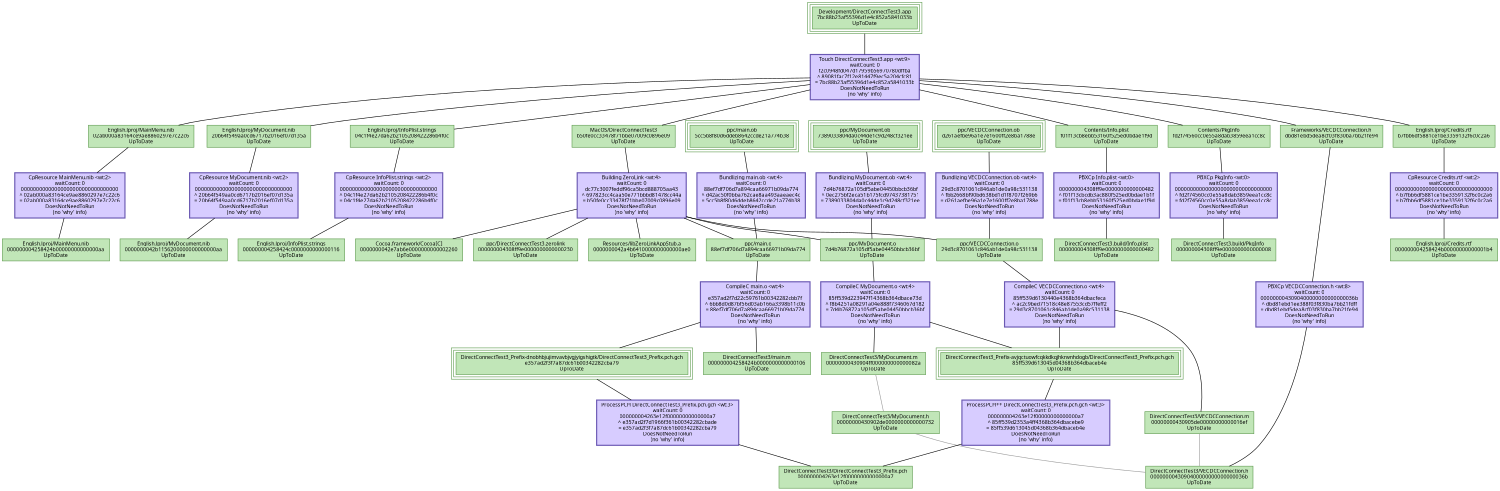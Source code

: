 digraph DirectConnectTest3 {
   size = "10.000000,8.500000";
   concentrate = false;

   node [ shape = box, style = filled, color = "0.3 0.5 0.6", fillcolor = "0.3 0.2 0.9", fontname = "Monaco", fontsize = "9" ];
   n00001 [ label = "Development/DirectConnectTest3.app\n7bc88b23af55396d1e4c852a5841033b\nUpToDate", peripheries = 3 ];
   n00002 [ label = "Contents/Info.plist\nf01f13cb8ebb53160f525ed0bdae1f9d\nUpToDate" ];
   n00003 [ label = "DirectConnectTest3.build/Info.plist\n000000004308ff9e0000000000000482\nUpToDate" ];
   n00004 [ label = "Contents/PkgInfo\nfd2f74560cc0e55a8dab3859eea1cc8c\nUpToDate" ];
   n00005 [ label = "DirectConnectTest3.build/PkgInfo\n000000004308ff9e0000000000000008\nUpToDate" ];
   n00006 [ label = "English.lproj/Credits.rtf\nb7fbb6df5881ce1be3359132f6c0c2a6\nUpToDate" ];
   n00007 [ label = "English.lproj/Credits.rtf\n000000004258424b00000000000001b4\nUpToDate" ];
   n00008 [ label = "English.lproj/MainMenu.nib\n02ab000a83164ce9ae8860297e7c22c6\nUpToDate" ];
   n00009 [ label = "English.lproj/MainMenu.nib\n000000004258424b00000000000000aa\nUpToDate" ];
   n00010 [ label = "English.lproj/MyDocument.nib\n20b64f549aa0cd6717b2016ef07d135a\nUpToDate" ];
   n00011 [ label = "English.lproj/MyDocument.nib\n0000000042b1156200000000000000aa\nUpToDate" ];
   n00012 [ label = "English.lproj/InfoPlist.strings\n04c1f4e27da62b2105208422286b4f0c\nUpToDate" ];
   n00013 [ label = "English.lproj/InfoPlist.strings\n000000004258424c0000000000000116\nUpToDate" ];
   n00014 [ label = "ppc/MyDocument.o\n7d4b76872a105df5abe04450bbcb36bf\nUpToDate" ];
   n00015 [ label = "DirectConnectTest3/DirectConnectTest3_Prefix.pch\n000000004263e12f00000000000000a7\nUpToDate" ];
   n00016 [ label = "DirectConnectTest3_Prefix-avjqctuowfcqkkdkqjhkrwnhdogb/DirectConnectTest3_Prefix.pch.gch\n85ff539d613045d04368b364dbaceb4e\nUpToDate", peripheries = 3 ];
   n00017 [ label = "DirectConnectTest3/MyDocument.m\n00000000430904ff000000000000082a\nUpToDate" ];
   n00018 [ label = "ppc/main.o\n88ef7df706d7a894caa66971b09da774\nUpToDate" ];
   n00019 [ label = "DirectConnectTest3_Prefix-dnobhbjujimvavbjvgjyigshigtk/DirectConnectTest3_Prefix.pch.gch\ne357ad2f3f7a87dc61b00342282cba79\nUpToDate", peripheries = 3 ];
   n00020 [ label = "DirectConnectTest3/main.m\n000000004258424b0000000000000106\nUpToDate" ];
   n00021 [ label = "ppc/VECDCConnection.o\n29d3c8701061c846ab1de0a98c531138\nUpToDate" ];
   n00022 [ label = "DirectConnectTest3/VECDCConnection.m\n00000000430905de00000000000016ef\nUpToDate" ];
   n00023 [ label = "MacOS/DirectConnectTest3\nb50fe0cc33478f71bbe07009c0896e09\nUpToDate" ];
   n00024 [ label = "ppc/MyDocument.ob\n7389033804da0c44de1c9d248cf321ee\nUpToDate", peripheries = 3 ];
   n00025 [ label = "ppc/main.ob\n5cc5b8f80d6ddeb8642ccde21a774b38\nUpToDate", peripheries = 3 ];
   n00026 [ label = "ppc/VECDCConnection.ob\nd261aefbe96a1e7e1600ff2e8ba1788e\nUpToDate", peripheries = 3 ];
   n00027 [ label = "Resources/libZeroLinkAppStub.a\n0000000042a4b6410000000000000ae0\nUpToDate" ];
   n00028 [ label = "Cocoa.framework/Cocoa[C]\n0000000042e7ab6e0000000000002260\nUpToDate" ];
   n00029 [ label = "ppc/DirectConnectTest3.zerolink\n000000004308ff9e0000000000000230\nUpToDate" ];
   n00030 [ label = "Frameworks/VECDCConnection.h\ndbd81ebd5dea8cf03f830ba7bb21fe94\nUpToDate" ];
   n00031 [ label = "DirectConnectTest3/VECDCConnection.h\n0000000043090400000000000000036b\nUpToDate" ];
   n00032 [ label = "DirectConnectTest3/MyDocument.h\n00000000430902de0000000000000732\nUpToDate" ];

   node [ shape = box, style = "filled,bold", color = "0.7 0.5 0.7", fillcolor = "0.7 0.2 1.0", fontname = "Monaco", fontsize = "9" ];
   c00001 [ label = "PBXCp Info.plist <wt:0>\nwaitCount: 0\n000000004308ff9e0000000000000482\n^ f01f13cbcdb3ac880f525ed0bdae1b1f\n= f01f13cb8ebb53160f525ed0bdae1f9d\nDoesNotNeedToRun\n(no 'why' info)" ];
   c00002 [ label = "PBXCp PkgInfo <wt:0>\nwaitCount: 0\n00000000000000000000000000000000\n^ fd2f74560cc0e55a8dab3859eea1cc8c\n= fd2f74560cc0e55a8dab3859eea1cc8c\nDoesNotNeedToRun\n(no 'why' info)" ];
   c00003 [ label = "CpResource Credits.rtf <wt:2>\nwaitCount: 0\n00000000000000000000000000000000\n^ b7fbb6df5881ce1be3359132f6c0c2a6\n= b7fbb6df5881ce1be3359132f6c0c2a6\nDoesNotNeedToRun\n(no 'why' info)" ];
   c00004 [ label = "CpResource MainMenu.nib <wt:2>\nwaitCount: 0\n00000000000000000000000000000000\n^ 02ab000a83164ce9ae8860297e7c22c6\n= 02ab000a83164ce9ae8860297e7c22c6\nDoesNotNeedToRun\n(no 'why' info)" ];
   c00005 [ label = "CpResource MyDocument.nib <wt:2>\nwaitCount: 0\n00000000000000000000000000000000\n^ 20b64f549aa0cd6717b2016ef07d135a\n= 20b64f549aa0cd6717b2016ef07d135a\nDoesNotNeedToRun\n(no 'why' info)" ];
   c00006 [ label = "CpResource InfoPlist.strings <wt:2>\nwaitCount: 0\n00000000000000000000000000000000\n^ 04c1f4e27da62b2105208422286b4f0c\n= 04c1f4e27da62b2105208422286b4f0c\nDoesNotNeedToRun\n(no 'why' info)" ];
   c00007 [ label = "CompileC MyDocument.o <wt:4>\nwaitCount: 0\n85ff539d223947f14368b364dbace73d\n^ f8b4251a08291a04e888f7346067d182\n= 7d4b76872a105df5abe04450bbcb36bf\nDoesNotNeedToRun\n(no 'why' info)" ];
   c00008 [ label = "ProcessPCH++ DirectConnectTest3_Prefix.pch.gch <wt:3>\nwaitCount: 0\n000000004263e12f00000000000000a7\n^ 85ff539d2353a4ff4368b364dbacebe9\n= 85ff539d613045d04368b364dbaceb4e\nDoesNotNeedToRun\n(no 'why' info)" ];
   c00009 [ label = "CompileC main.o <wt:4>\nwaitCount: 0\ne357ad2f7d22c59761b00342282cbb7f\n^ 6bb8d0d87bf56d03ab166a3398b11c0b\n= 88ef7df706d7a894caa66971b09da774\nDoesNotNeedToRun\n(no 'why' info)" ];
   c00010 [ label = "ProcessPCH DirectConnectTest3_Prefix.pch.gch <wt:3>\nwaitCount: 0\n000000004263e12f00000000000000a7\n^ e357ad2f7d1966f361b00342282cbade\n= e357ad2f3f7a87dc61b00342282cba79\nDoesNotNeedToRun\n(no 'why' info)" ];
   c00011 [ label = "CompileC VECDCConnection.o <wt:4>\nwaitCount: 0\n85ff539d6130440e4368b364dbacfeca\n^ ac2c9bed71518c48e87553cd57ffeff2\n= 29d3c8701061c846ab1de0a98c531138\nDoesNotNeedToRun\n(no 'why' info)" ];
   c00012 [ label = "Bundlizing MyDocument.ob <wt:4>\nwaitCount: 0\n7d4b76872a105df5abe04450bbcb36bf\n^ 0ec275bf2eca51b175fcd97437381751\n= 7389033804da0c44de1c9d248cf321ee\nDoesNotNeedToRun\n(no 'why' info)" ];
   c00013 [ label = "Bundlizing main.ob <wt:4>\nwaitCount: 0\n88ef7df706d7a894caa66971b09da774\n^ d42ac50f0bba762cae8aa493aaeaec4c\n= 5cc5b8f80d6ddeb8642ccde21a774b38\nDoesNotNeedToRun\n(no 'why' info)" ];
   c00014 [ label = "Bundlizing VECDCConnection.ob <wt:4>\nwaitCount: 0\n29d3c8701061c846ab1de0a98c531138\n^ fbb2668bf90bd638bd1d1f8707f269b6\n= d261aefbe96a1e7e1600ff2e8ba1788e\nDoesNotNeedToRun\n(no 'why' info)" ];
   c00015 [ label = "Building ZeroLink <wt:4>\nwaitCount: 0\ndc77c3007feddf96ca5bcd888705aa43\n^ 697823cc4caa50e771bbbd81478cc44a\n= b50fe0cc33478f71bbe07009c0896e09\nDoesNotNeedToRun\n(no 'why' info)" ];
   c00016 [ label = "PBXCp VECDCConnection.h <wt:8>\nwaitCount: 0\n0000000043090400000000000000036b\n^ dbd81ebd1ee388f03f830ba7bb21fdff\n= dbd81ebd5dea8cf03f830ba7bb21fe94\nDoesNotNeedToRun\n(no 'why' info)" ];
   c00017 [ label = "Touch DirectConnectTest3.app <wt:9>\nwaitCount: 0\nf2c0948fd047d17959b56970780dffba\n^ 89081fac7f12e81447f9ec5a204cfc81\n= 7bc88b23af55396d1e4c852a5841033b\nDoesNotNeedToRun\n(no 'why' info)" ];

   edge [ style = solid, color = black, arrowhead = none, arrowtail = normal ];
   n00001 -> { c00017 };
   n00002 -> { c00001 };
   n00004 -> { c00002 };
   n00006 -> { c00003 };
   n00008 -> { c00004 };
   n00010 -> { c00005 };
   n00012 -> { c00006 };
   n00014 -> { c00007 };
   n00016 -> { c00008 };
   n00018 -> { c00009 };
   n00019 -> { c00010 };
   n00021 -> { c00011 };
   n00023 -> { c00015 };
   n00024 -> { c00012 };
   n00025 -> { c00013 };
   n00026 -> { c00014 };
   n00030 -> { c00016 };
   c00001 -> { n00003 };
   c00002 -> { n00005 n00005 };
   c00003 -> { n00007 n00007 };
   c00004 -> { n00009 n00009 };
   c00005 -> { n00011 n00011 };
   c00006 -> { n00013 n00013 };
   c00007 -> { n00016 n00017 };
   c00008 -> { n00015 };
   c00009 -> { n00019 n00020 };
   c00010 -> { n00015 };
   c00011 -> { n00016 n00022 };
   c00012 -> { n00014 };
   c00013 -> { n00018 };
   c00014 -> { n00021 };
   c00015 -> { n00014 n00018 n00021 n00027 n00028 n00029 };
   c00016 -> { n00031 };
   c00017 -> { n00002 n00004 n00006 n00008 n00010 n00012 n00023 n00030 };

   edge [ style = solid, color = gray60, arrowhead = none, arrowtail = normal ];
   n00017 -> { n00032 };
   n00022 -> { n00031 };
   n00032 -> { n00031 };
}
